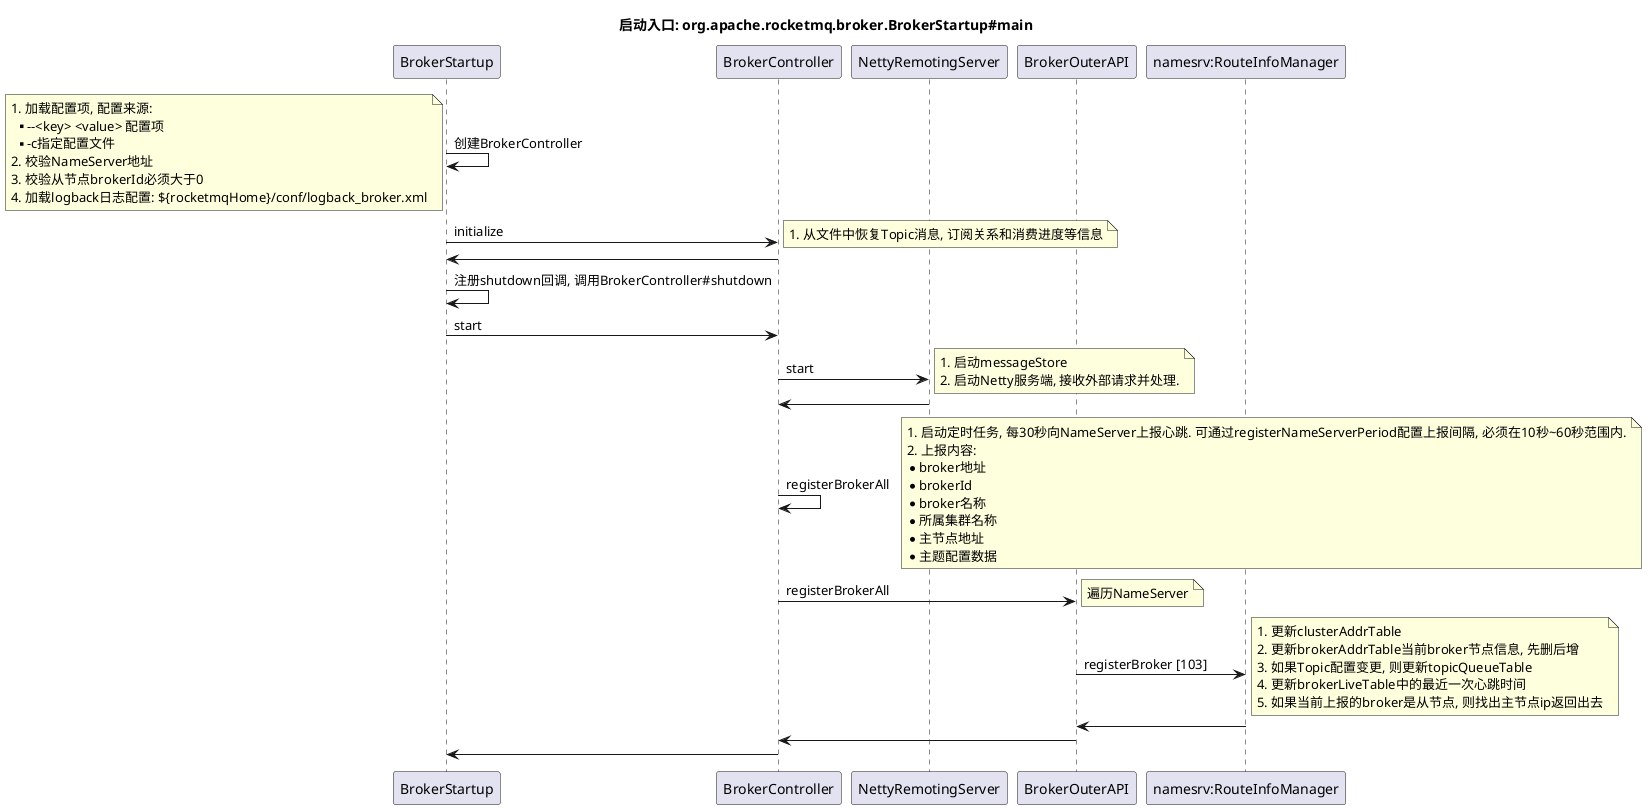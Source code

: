 @startuml

title 启动入口: org.apache.rocketmq.broker.BrokerStartup#main

BrokerStartup -> BrokerStartup : 创建BrokerController
note left
# 加载配置项, 配置来源:
** --<key> <value> 配置项
** -c指定配置文件
# 校验NameServer地址
# 校验从节点brokerId必须大于0
# 加载logback日志配置: ${rocketmqHome}/conf/logback_broker.xml
end note

BrokerStartup -> BrokerController : initialize
note right
# 从文件中恢复Topic消息, 订阅关系和消费进度等信息
end note

BrokerController -> BrokerStartup
BrokerStartup -> BrokerStartup : 注册shutdown回调, 调用BrokerController#shutdown

BrokerStartup -> BrokerController : start

BrokerController -> NettyRemotingServer : start
note right
# 启动messageStore
# 启动Netty服务端, 接收外部请求并处理.
end note

NettyRemotingServer -> BrokerController
BrokerController -> BrokerController : registerBrokerAll
note right
# 启动定时任务, 每30秒向NameServer上报心跳. 可通过registerNameServerPeriod配置上报间隔, 必须在10秒~60秒范围内.
# 上报内容:
* broker地址
* brokerId
* broker名称
* 所属集群名称
* 主节点地址
* 主题配置数据
end note
BrokerController -> BrokerOuterAPI : registerBrokerAll
note right: 遍历NameServer
BrokerOuterAPI -> "namesrv:RouteInfoManager" : registerBroker [103]
note right
# 更新clusterAddrTable
# 更新brokerAddrTable当前broker节点信息, 先删后增
# 如果Topic配置变更, 则更新topicQueueTable
# 更新brokerLiveTable中的最近一次心跳时间
# 如果当前上报的broker是从节点, 则找出主节点ip返回出去
end note

"namesrv:RouteInfoManager" -> BrokerOuterAPI
BrokerOuterAPI -> BrokerController

BrokerController -> BrokerStartup

@enduml

